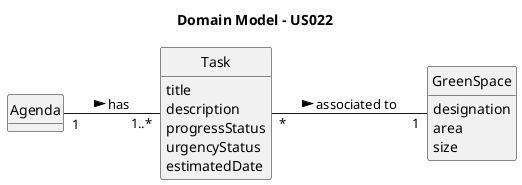 @startuml
skinparam monochrome true
skinparam packageStyle rectangle
skinparam shadowing false

title Domain Model - US022

left to right direction

skinparam classAttributeIconSize 0
hide circle
hide methods

class Agenda {

}

class Task {
    title
    description
    progressStatus
    urgencyStatus
    estimatedDate
}

class GreenSpace{
    designation
    area
    size
}


Agenda "1" -- "1..*" Task : has >

Task "*" -- "1" GreenSpace: associated to >

@enduml
